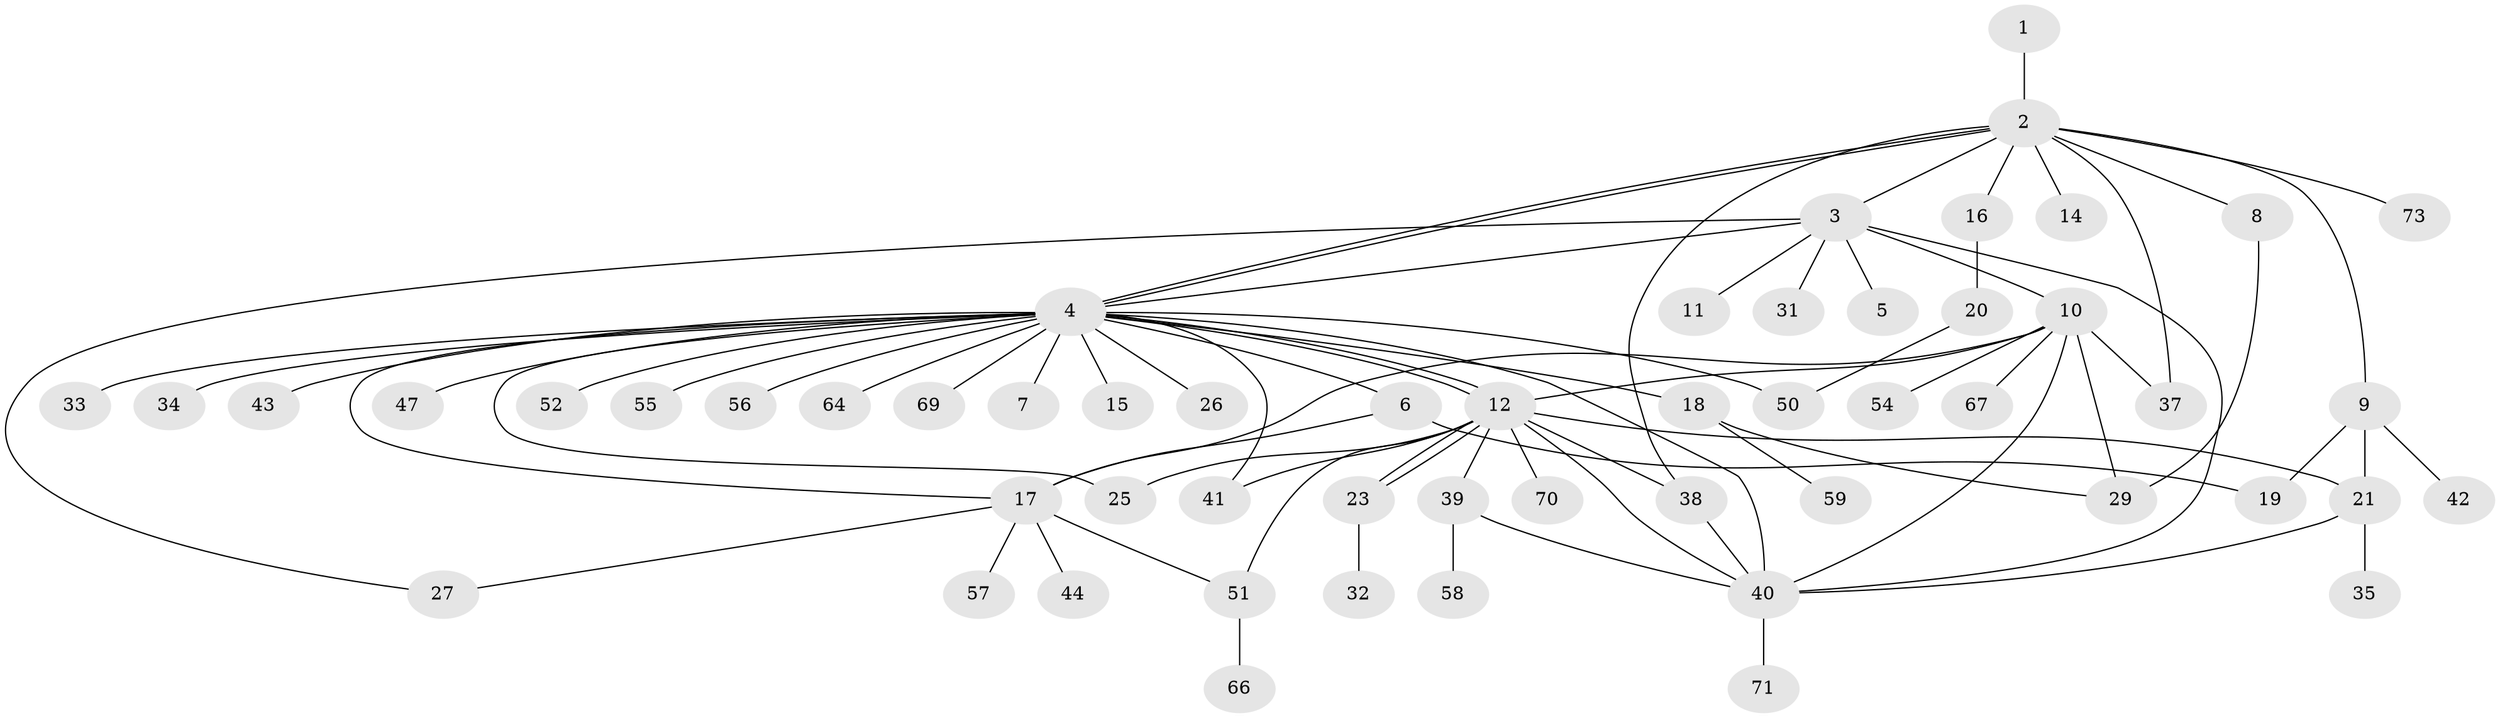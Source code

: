 // Generated by graph-tools (version 1.1) at 2025/51/02/27/25 19:51:58]
// undirected, 55 vertices, 78 edges
graph export_dot {
graph [start="1"]
  node [color=gray90,style=filled];
  1;
  2 [super="+60"];
  3 [super="+61"];
  4 [super="+45"];
  5;
  6 [super="+63"];
  7;
  8;
  9 [super="+13"];
  10 [super="+72"];
  11;
  12 [super="+36"];
  14;
  15;
  16;
  17 [super="+22"];
  18 [super="+46"];
  19 [super="+24"];
  20;
  21 [super="+28"];
  23 [super="+65"];
  25 [super="+48"];
  26;
  27;
  29 [super="+30"];
  31;
  32;
  33;
  34;
  35;
  37;
  38 [super="+53"];
  39;
  40 [super="+68"];
  41;
  42;
  43;
  44;
  47 [super="+49"];
  50;
  51 [super="+62"];
  52;
  54;
  55;
  56;
  57;
  58;
  59;
  64;
  66;
  67;
  69;
  70;
  71;
  73;
  1 -- 2;
  2 -- 3;
  2 -- 4;
  2 -- 4;
  2 -- 8;
  2 -- 9;
  2 -- 14;
  2 -- 16;
  2 -- 37;
  2 -- 73;
  2 -- 38;
  3 -- 4;
  3 -- 5;
  3 -- 10;
  3 -- 11;
  3 -- 27;
  3 -- 31;
  3 -- 40;
  4 -- 6;
  4 -- 7;
  4 -- 12;
  4 -- 12;
  4 -- 15;
  4 -- 17;
  4 -- 18;
  4 -- 25;
  4 -- 26;
  4 -- 33;
  4 -- 34;
  4 -- 41;
  4 -- 43;
  4 -- 47;
  4 -- 50;
  4 -- 52;
  4 -- 55;
  4 -- 56;
  4 -- 64;
  4 -- 69;
  4 -- 40;
  6 -- 19;
  6 -- 17;
  8 -- 29;
  9 -- 19;
  9 -- 21;
  9 -- 42;
  10 -- 17;
  10 -- 29;
  10 -- 37;
  10 -- 54;
  10 -- 67;
  10 -- 12;
  10 -- 40;
  12 -- 21;
  12 -- 23 [weight=2];
  12 -- 23;
  12 -- 38 [weight=2];
  12 -- 39;
  12 -- 41;
  12 -- 51;
  12 -- 70;
  12 -- 25;
  12 -- 40;
  16 -- 20;
  17 -- 57;
  17 -- 51;
  17 -- 27;
  17 -- 44;
  18 -- 59;
  18 -- 29;
  20 -- 50;
  21 -- 35;
  21 -- 40;
  23 -- 32 [weight=2];
  38 -- 40;
  39 -- 58;
  39 -- 40;
  40 -- 71;
  51 -- 66;
}

